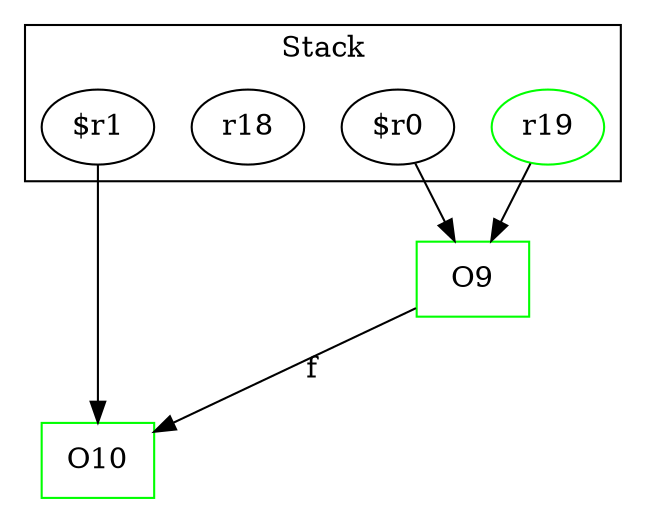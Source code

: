 digraph sample {
  rankDir="LR";
  subgraph cluster_0 {
    label="Stack"
    "$r1"; "$r0"; "r18"; "r19"; 
  }
  "$r1" -> { O10 };
  "$r0" -> { O9 };
  "r18" -> { };
  "r19" -> { O9 };
  O9[shape=box];
  O10[shape=box];
  O9 -> O10[label="f", weight="0.2"]
  "r19"[color="green"];
  O9[color="green"];
  O10[color="green"];
}
